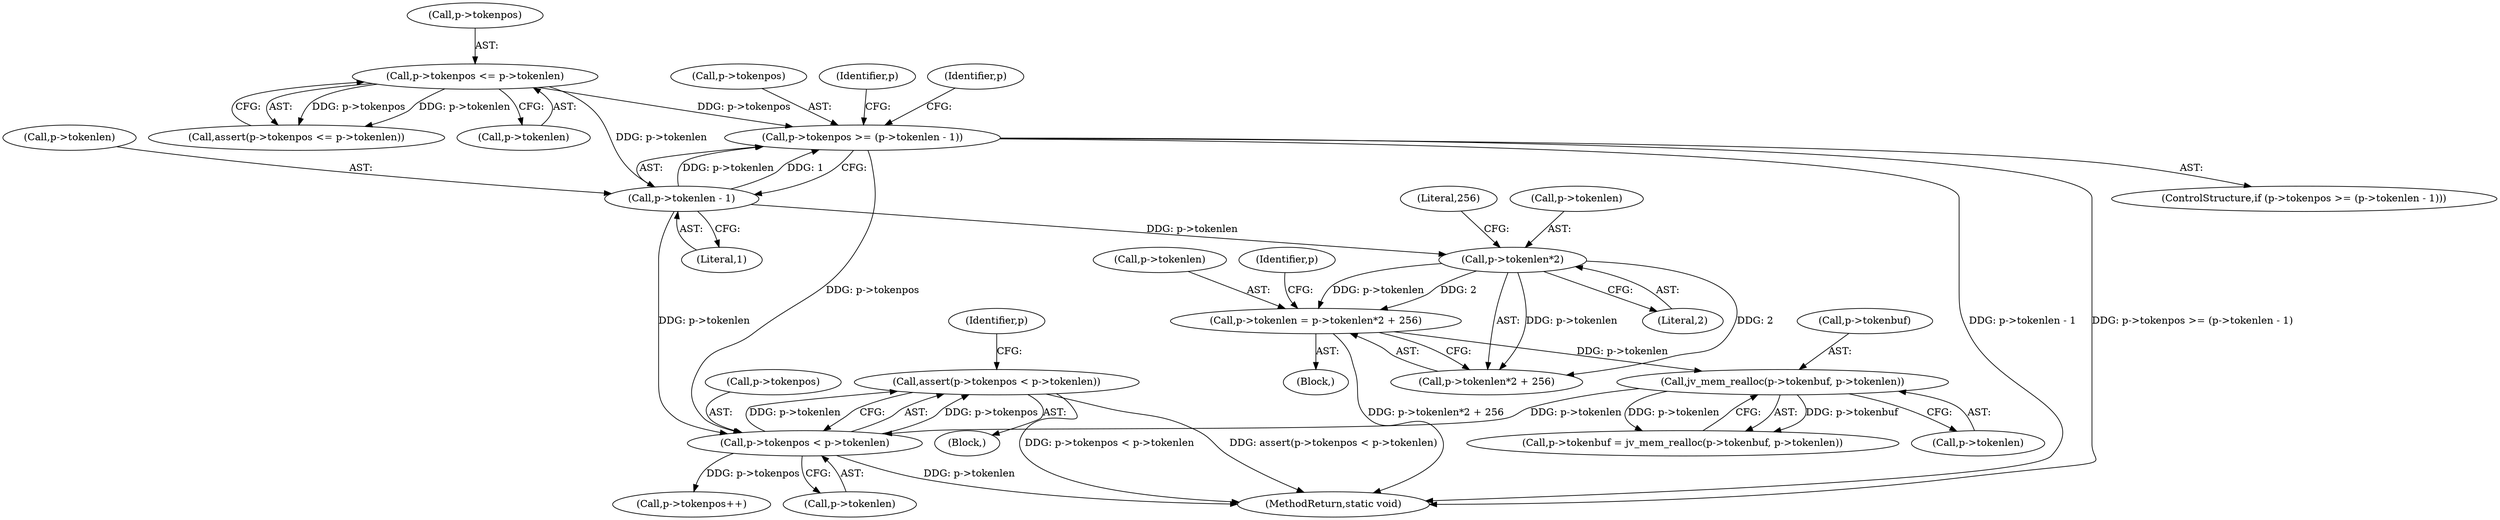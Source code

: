 digraph "0_jq_8eb1367ca44e772963e704a700ef72ae2e12babd_0@API" {
"1000145" [label="(Call,assert(p->tokenpos < p->tokenlen))"];
"1000146" [label="(Call,p->tokenpos < p->tokenlen)"];
"1000113" [label="(Call,p->tokenpos >= (p->tokenlen - 1))"];
"1000105" [label="(Call,p->tokenpos <= p->tokenlen)"];
"1000117" [label="(Call,p->tokenlen - 1)"];
"1000138" [label="(Call,jv_mem_realloc(p->tokenbuf, p->tokenlen))"];
"1000123" [label="(Call,p->tokenlen = p->tokenlen*2 + 256)"];
"1000128" [label="(Call,p->tokenlen*2)"];
"1000106" [label="(Call,p->tokenpos)"];
"1000146" [label="(Call,p->tokenpos < p->tokenlen)"];
"1000112" [label="(ControlStructure,if (p->tokenpos >= (p->tokenlen - 1)))"];
"1000139" [label="(Call,p->tokenbuf)"];
"1000122" [label="(Block,)"];
"1000113" [label="(Call,p->tokenpos >= (p->tokenlen - 1))"];
"1000114" [label="(Call,p->tokenpos)"];
"1000148" [label="(Identifier,p)"];
"1000118" [label="(Call,p->tokenlen)"];
"1000125" [label="(Identifier,p)"];
"1000147" [label="(Call,p->tokenpos)"];
"1000163" [label="(MethodReturn,static void)"];
"1000128" [label="(Call,p->tokenlen*2)"];
"1000158" [label="(Call,p->tokenpos++)"];
"1000133" [label="(Literal,256)"];
"1000103" [label="(Block,)"];
"1000109" [label="(Call,p->tokenlen)"];
"1000150" [label="(Call,p->tokenlen)"];
"1000136" [label="(Identifier,p)"];
"1000138" [label="(Call,jv_mem_realloc(p->tokenbuf, p->tokenlen))"];
"1000129" [label="(Call,p->tokenlen)"];
"1000121" [label="(Literal,1)"];
"1000142" [label="(Call,p->tokenlen)"];
"1000105" [label="(Call,p->tokenpos <= p->tokenlen)"];
"1000123" [label="(Call,p->tokenlen = p->tokenlen*2 + 256)"];
"1000104" [label="(Call,assert(p->tokenpos <= p->tokenlen))"];
"1000134" [label="(Call,p->tokenbuf = jv_mem_realloc(p->tokenbuf, p->tokenlen))"];
"1000156" [label="(Identifier,p)"];
"1000132" [label="(Literal,2)"];
"1000127" [label="(Call,p->tokenlen*2 + 256)"];
"1000117" [label="(Call,p->tokenlen - 1)"];
"1000124" [label="(Call,p->tokenlen)"];
"1000145" [label="(Call,assert(p->tokenpos < p->tokenlen))"];
"1000145" -> "1000103"  [label="AST: "];
"1000145" -> "1000146"  [label="CFG: "];
"1000146" -> "1000145"  [label="AST: "];
"1000156" -> "1000145"  [label="CFG: "];
"1000145" -> "1000163"  [label="DDG: assert(p->tokenpos < p->tokenlen)"];
"1000145" -> "1000163"  [label="DDG: p->tokenpos < p->tokenlen"];
"1000146" -> "1000145"  [label="DDG: p->tokenpos"];
"1000146" -> "1000145"  [label="DDG: p->tokenlen"];
"1000146" -> "1000150"  [label="CFG: "];
"1000147" -> "1000146"  [label="AST: "];
"1000150" -> "1000146"  [label="AST: "];
"1000146" -> "1000163"  [label="DDG: p->tokenlen"];
"1000113" -> "1000146"  [label="DDG: p->tokenpos"];
"1000138" -> "1000146"  [label="DDG: p->tokenlen"];
"1000117" -> "1000146"  [label="DDG: p->tokenlen"];
"1000146" -> "1000158"  [label="DDG: p->tokenpos"];
"1000113" -> "1000112"  [label="AST: "];
"1000113" -> "1000117"  [label="CFG: "];
"1000114" -> "1000113"  [label="AST: "];
"1000117" -> "1000113"  [label="AST: "];
"1000125" -> "1000113"  [label="CFG: "];
"1000148" -> "1000113"  [label="CFG: "];
"1000113" -> "1000163"  [label="DDG: p->tokenlen - 1"];
"1000113" -> "1000163"  [label="DDG: p->tokenpos >= (p->tokenlen - 1)"];
"1000105" -> "1000113"  [label="DDG: p->tokenpos"];
"1000117" -> "1000113"  [label="DDG: p->tokenlen"];
"1000117" -> "1000113"  [label="DDG: 1"];
"1000105" -> "1000104"  [label="AST: "];
"1000105" -> "1000109"  [label="CFG: "];
"1000106" -> "1000105"  [label="AST: "];
"1000109" -> "1000105"  [label="AST: "];
"1000104" -> "1000105"  [label="CFG: "];
"1000105" -> "1000104"  [label="DDG: p->tokenpos"];
"1000105" -> "1000104"  [label="DDG: p->tokenlen"];
"1000105" -> "1000117"  [label="DDG: p->tokenlen"];
"1000117" -> "1000121"  [label="CFG: "];
"1000118" -> "1000117"  [label="AST: "];
"1000121" -> "1000117"  [label="AST: "];
"1000117" -> "1000128"  [label="DDG: p->tokenlen"];
"1000138" -> "1000134"  [label="AST: "];
"1000138" -> "1000142"  [label="CFG: "];
"1000139" -> "1000138"  [label="AST: "];
"1000142" -> "1000138"  [label="AST: "];
"1000134" -> "1000138"  [label="CFG: "];
"1000138" -> "1000134"  [label="DDG: p->tokenbuf"];
"1000138" -> "1000134"  [label="DDG: p->tokenlen"];
"1000123" -> "1000138"  [label="DDG: p->tokenlen"];
"1000123" -> "1000122"  [label="AST: "];
"1000123" -> "1000127"  [label="CFG: "];
"1000124" -> "1000123"  [label="AST: "];
"1000127" -> "1000123"  [label="AST: "];
"1000136" -> "1000123"  [label="CFG: "];
"1000123" -> "1000163"  [label="DDG: p->tokenlen*2 + 256"];
"1000128" -> "1000123"  [label="DDG: p->tokenlen"];
"1000128" -> "1000123"  [label="DDG: 2"];
"1000128" -> "1000127"  [label="AST: "];
"1000128" -> "1000132"  [label="CFG: "];
"1000129" -> "1000128"  [label="AST: "];
"1000132" -> "1000128"  [label="AST: "];
"1000133" -> "1000128"  [label="CFG: "];
"1000128" -> "1000127"  [label="DDG: p->tokenlen"];
"1000128" -> "1000127"  [label="DDG: 2"];
}
